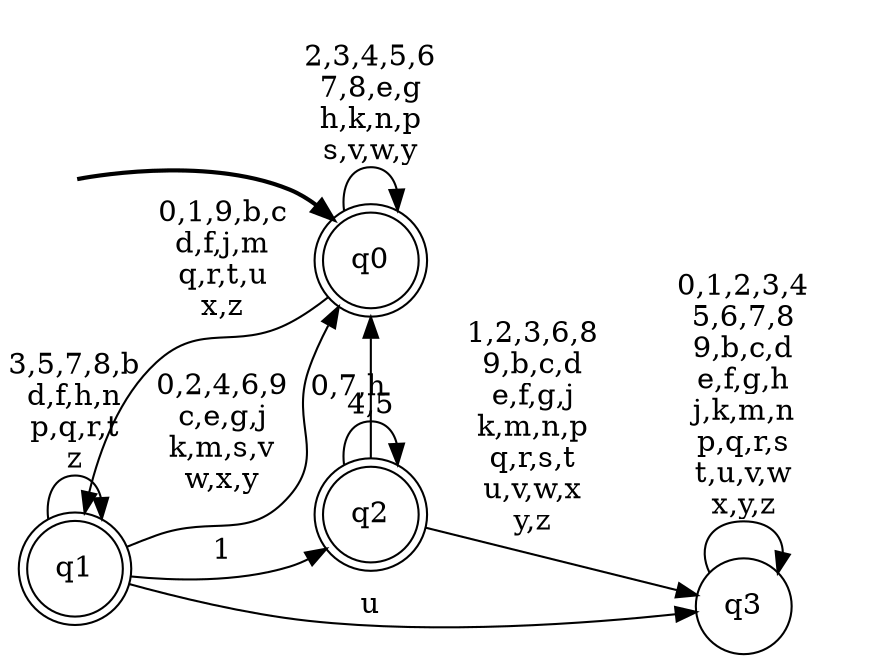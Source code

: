 digraph BlueStar {
__start0 [style = invis, shape = none, label = "", width = 0, height = 0];

rankdir=LR;
size="8,5";

s0 [style="rounded,filled", color="black", fillcolor="white" shape="doublecircle", label="q0"];
s1 [style="rounded,filled", color="black", fillcolor="white" shape="doublecircle", label="q1"];
s2 [style="rounded,filled", color="black", fillcolor="white" shape="doublecircle", label="q2"];
s3 [style="filled", color="black", fillcolor="white" shape="circle", label="q3"];
subgraph cluster_main { 
	graph [pad=".75", ranksep="0.15", nodesep="0.15"];
	 style=invis; 
	__start0 -> s0 [penwidth=2];
}
s0 -> s0 [label="2,3,4,5,6\n7,8,e,g\nh,k,n,p\ns,v,w,y"];
s0 -> s1 [label="0,1,9,b,c\nd,f,j,m\nq,r,t,u\nx,z"];
s1 -> s0 [label="0,2,4,6,9\nc,e,g,j\nk,m,s,v\nw,x,y"];
s1 -> s1 [label="3,5,7,8,b\nd,f,h,n\np,q,r,t\nz"];
s1 -> s2 [label="1"];
s1 -> s3 [label="u"];
s2 -> s0 [label="0,7,h"];
s2 -> s2 [label="4,5"];
s2 -> s3 [label="1,2,3,6,8\n9,b,c,d\ne,f,g,j\nk,m,n,p\nq,r,s,t\nu,v,w,x\ny,z"];
s3 -> s3 [label="0,1,2,3,4\n5,6,7,8\n9,b,c,d\ne,f,g,h\nj,k,m,n\np,q,r,s\nt,u,v,w\nx,y,z"];

}
